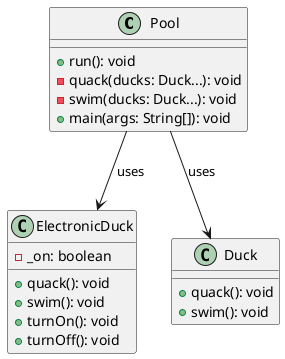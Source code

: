 @startuml
'https://plantuml.com/class-diagram
class Pool {
  + run(): void
  - quack(ducks: Duck...): void
  - swim(ducks: Duck...): void
  + main(args: String[]): void
}

class ElectronicDuck {
  - _on: boolean
  + quack(): void
  + swim(): void
  + turnOn(): void
  + turnOff(): void
}

class Duck {
  + quack(): void
  + swim(): void
}

Pool --> Duck : uses
Pool --> ElectronicDuck : uses
@enduml